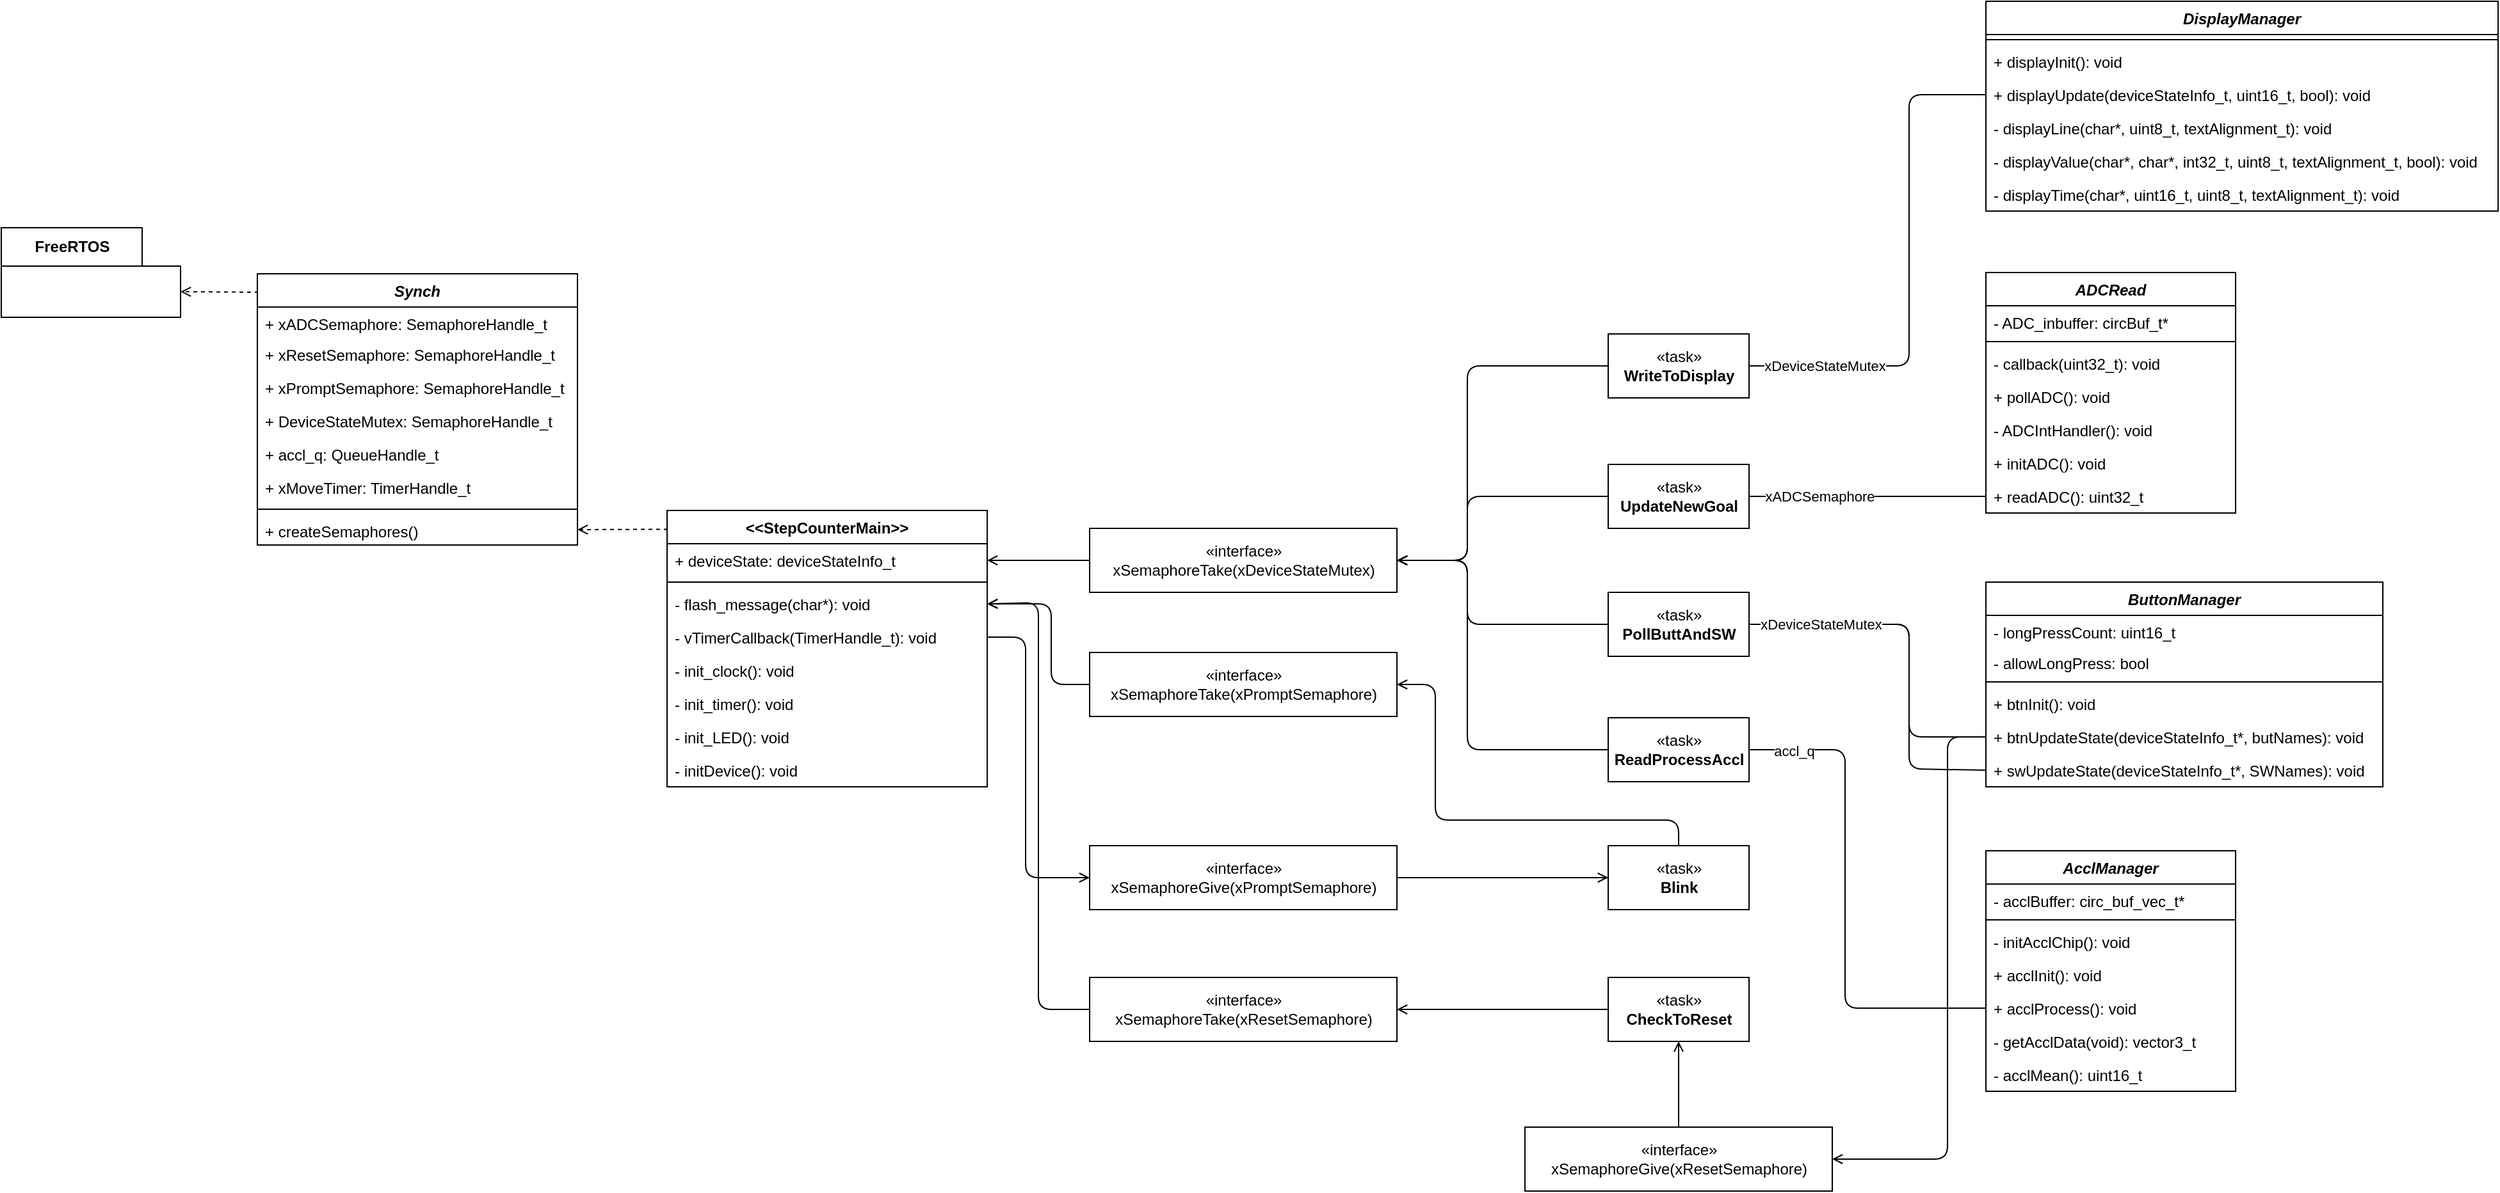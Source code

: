 <mxfile>
    <diagram id="vUVDIGcgVSN1QwOj0Q1G" name="Page-1">
        <mxGraphModel dx="4381" dy="945" grid="0" gridSize="10" guides="1" tooltips="1" connect="1" arrows="1" fold="1" page="0" pageScale="1" pageWidth="850" pageHeight="1100" background="none" math="0" shadow="0">
            <root>
                <mxCell id="0"/>
                <mxCell id="1" parent="0"/>
                <mxCell id="13" style="edgeStyle=none;html=1;dashed=1;entryX=0;entryY=0;entryDx=140;entryDy=50;entryPerimeter=0;exitX=0.004;exitY=0.068;exitDx=0;exitDy=0;endArrow=open;endFill=0;exitPerimeter=0;" edge="1" parent="1" source="2" target="15">
                    <mxGeometry relative="1" as="geometry">
                        <mxPoint x="-1165" y="546" as="targetPoint"/>
                    </mxGeometry>
                </mxCell>
                <mxCell id="2" value="Synch" style="swimlane;fontStyle=3;align=center;verticalAlign=top;childLayout=stackLayout;horizontal=1;startSize=26;horizontalStack=0;resizeParent=1;resizeParentMax=0;resizeLast=0;collapsible=1;marginBottom=0;" parent="1" vertex="1">
                    <mxGeometry x="-1440" y="313" width="250" height="212" as="geometry"/>
                </mxCell>
                <mxCell id="3" value="+ xADCSemaphore: SemaphoreHandle_t" style="text;strokeColor=none;fillColor=none;align=left;verticalAlign=top;spacingLeft=4;spacingRight=4;overflow=hidden;rotatable=0;points=[[0,0.5],[1,0.5]];portConstraint=eastwest;" parent="2" vertex="1">
                    <mxGeometry y="26" width="250" height="24" as="geometry"/>
                </mxCell>
                <mxCell id="8" value="+ xResetSemaphore: SemaphoreHandle_t" style="text;strokeColor=none;fillColor=none;align=left;verticalAlign=top;spacingLeft=4;spacingRight=4;overflow=hidden;rotatable=0;points=[[0,0.5],[1,0.5]];portConstraint=eastwest;" vertex="1" parent="2">
                    <mxGeometry y="50" width="250" height="26" as="geometry"/>
                </mxCell>
                <mxCell id="9" value="+ xPromptSemaphore: SemaphoreHandle_t" style="text;strokeColor=none;fillColor=none;align=left;verticalAlign=top;spacingLeft=4;spacingRight=4;overflow=hidden;rotatable=0;points=[[0,0.5],[1,0.5]];portConstraint=eastwest;" vertex="1" parent="2">
                    <mxGeometry y="76" width="250" height="26" as="geometry"/>
                </mxCell>
                <mxCell id="10" value="+ DeviceStateMutex: SemaphoreHandle_t" style="text;strokeColor=none;fillColor=none;align=left;verticalAlign=top;spacingLeft=4;spacingRight=4;overflow=hidden;rotatable=0;points=[[0,0.5],[1,0.5]];portConstraint=eastwest;" vertex="1" parent="2">
                    <mxGeometry y="102" width="250" height="26" as="geometry"/>
                </mxCell>
                <mxCell id="11" value="+ accl_q: QueueHandle_t" style="text;strokeColor=none;fillColor=none;align=left;verticalAlign=top;spacingLeft=4;spacingRight=4;overflow=hidden;rotatable=0;points=[[0,0.5],[1,0.5]];portConstraint=eastwest;" vertex="1" parent="2">
                    <mxGeometry y="128" width="250" height="26" as="geometry"/>
                </mxCell>
                <mxCell id="12" value="+ xMoveTimer: TimerHandle_t" style="text;strokeColor=none;fillColor=none;align=left;verticalAlign=top;spacingLeft=4;spacingRight=4;overflow=hidden;rotatable=0;points=[[0,0.5],[1,0.5]];portConstraint=eastwest;" vertex="1" parent="2">
                    <mxGeometry y="154" width="250" height="26" as="geometry"/>
                </mxCell>
                <mxCell id="4" value="" style="line;strokeWidth=1;fillColor=none;align=left;verticalAlign=middle;spacingTop=-1;spacingLeft=3;spacingRight=3;rotatable=0;labelPosition=right;points=[];portConstraint=eastwest;strokeColor=inherit;" parent="2" vertex="1">
                    <mxGeometry y="180" width="250" height="8" as="geometry"/>
                </mxCell>
                <mxCell id="5" value="+ createSemaphores()" style="text;strokeColor=none;fillColor=none;align=left;verticalAlign=top;spacingLeft=4;spacingRight=4;overflow=hidden;rotatable=0;points=[[0,0.5],[1,0.5]];portConstraint=eastwest;" parent="2" vertex="1">
                    <mxGeometry y="188" width="250" height="24" as="geometry"/>
                </mxCell>
                <mxCell id="15" value="FreeRTOS" style="shape=folder;fontStyle=1;tabWidth=110;tabHeight=30;tabPosition=left;html=1;boundedLbl=1;labelInHeader=1;container=1;collapsible=0;" vertex="1" parent="1">
                    <mxGeometry x="-1640" y="277" width="140" height="70" as="geometry"/>
                </mxCell>
                <mxCell id="16" value="" style="html=1;strokeColor=none;resizeWidth=1;resizeHeight=1;fillColor=none;part=1;connectable=0;allowArrows=0;deletable=0;" vertex="1" parent="15">
                    <mxGeometry width="140" height="49" relative="1" as="geometry">
                        <mxPoint y="30" as="offset"/>
                    </mxGeometry>
                </mxCell>
                <mxCell id="94" style="edgeStyle=none;sketch=0;html=1;endArrow=open;endFill=0;dashed=1;exitX=0.002;exitY=0.068;exitDx=0;exitDy=0;exitPerimeter=0;entryX=1;entryY=0.5;entryDx=0;entryDy=0;" edge="1" parent="1" source="82" target="5">
                    <mxGeometry relative="1" as="geometry">
                        <mxPoint x="-1170" y="550" as="targetPoint"/>
                    </mxGeometry>
                </mxCell>
                <mxCell id="82" value="&lt;&lt;StepCounterMain&gt;&gt;" style="swimlane;fontStyle=1;align=center;verticalAlign=top;childLayout=stackLayout;horizontal=1;startSize=26;horizontalStack=0;resizeParent=1;resizeParentMax=0;resizeLast=0;collapsible=1;marginBottom=0;" vertex="1" parent="1">
                    <mxGeometry x="-1120" y="498" width="250" height="216" as="geometry"/>
                </mxCell>
                <mxCell id="92" value="+ deviceState: deviceStateInfo_t" style="text;strokeColor=none;fillColor=none;align=left;verticalAlign=top;spacingLeft=4;spacingRight=4;overflow=hidden;rotatable=0;points=[[0,0.5],[1,0.5]];portConstraint=eastwest;rounded=0;" vertex="1" parent="82">
                    <mxGeometry y="26" width="250" height="26" as="geometry"/>
                </mxCell>
                <mxCell id="89" value="" style="line;strokeWidth=1;fillColor=none;align=left;verticalAlign=middle;spacingTop=-1;spacingLeft=3;spacingRight=3;rotatable=0;labelPosition=right;points=[];portConstraint=eastwest;strokeColor=inherit;" vertex="1" parent="82">
                    <mxGeometry y="52" width="250" height="8" as="geometry"/>
                </mxCell>
                <mxCell id="91" value="- flash_message(char*): void" style="text;strokeColor=none;fillColor=none;align=left;verticalAlign=top;spacingLeft=4;spacingRight=4;overflow=hidden;rotatable=0;points=[[0,0.5],[1,0.5]];portConstraint=eastwest;rounded=0;" vertex="1" parent="82">
                    <mxGeometry y="60" width="250" height="26" as="geometry"/>
                </mxCell>
                <mxCell id="81" value="- vTimerCallback(TimerHandle_t): void" style="text;strokeColor=none;fillColor=none;align=left;verticalAlign=top;spacingLeft=4;spacingRight=4;overflow=hidden;rotatable=0;points=[[0,0.5],[1,0.5]];portConstraint=eastwest;rounded=0;" vertex="1" parent="82">
                    <mxGeometry y="86" width="250" height="26" as="geometry"/>
                </mxCell>
                <mxCell id="93" value="- init_clock(): void" style="text;strokeColor=none;fillColor=none;align=left;verticalAlign=top;spacingLeft=4;spacingRight=4;overflow=hidden;rotatable=0;points=[[0,0.5],[1,0.5]];portConstraint=eastwest;rounded=0;" vertex="1" parent="82">
                    <mxGeometry y="112" width="250" height="26" as="geometry"/>
                </mxCell>
                <mxCell id="95" value="- init_timer(): void&#10;" style="text;strokeColor=none;fillColor=none;align=left;verticalAlign=top;spacingLeft=4;spacingRight=4;overflow=hidden;rotatable=0;points=[[0,0.5],[1,0.5]];portConstraint=eastwest;rounded=0;" vertex="1" parent="82">
                    <mxGeometry y="138" width="250" height="26" as="geometry"/>
                </mxCell>
                <mxCell id="96" value="- init_LED(): void" style="text;strokeColor=none;fillColor=none;align=left;verticalAlign=top;spacingLeft=4;spacingRight=4;overflow=hidden;rotatable=0;points=[[0,0.5],[1,0.5]];portConstraint=eastwest;rounded=0;" vertex="1" parent="82">
                    <mxGeometry y="164" width="250" height="26" as="geometry"/>
                </mxCell>
                <mxCell id="97" value="- initDevice(): void" style="text;strokeColor=none;fillColor=none;align=left;verticalAlign=top;spacingLeft=4;spacingRight=4;overflow=hidden;rotatable=0;points=[[0,0.5],[1,0.5]];portConstraint=eastwest;rounded=0;" vertex="1" parent="82">
                    <mxGeometry y="190" width="250" height="26" as="geometry"/>
                </mxCell>
                <mxCell id="142" style="edgeStyle=none;sketch=0;html=1;entryX=1;entryY=0.5;entryDx=0;entryDy=0;endArrow=open;endFill=0;exitX=0;exitY=0.5;exitDx=0;exitDy=0;" edge="1" parent="1" source="250" target="91">
                    <mxGeometry relative="1" as="geometry">
                        <Array as="points">
                            <mxPoint x="-830" y="888"/>
                            <mxPoint x="-830" y="570"/>
                        </Array>
                    </mxGeometry>
                </mxCell>
                <mxCell id="253" style="edgeStyle=none;sketch=0;html=1;entryX=1;entryY=0.5;entryDx=0;entryDy=0;endArrow=open;endFill=0;" edge="1" parent="1" source="99" target="250">
                    <mxGeometry relative="1" as="geometry"/>
                </mxCell>
                <mxCell id="99" value="«task»&lt;br&gt;&lt;b&gt;CheckToReset&lt;/b&gt;" style="html=1;rounded=0;fillColor=none;" vertex="1" parent="1">
                    <mxGeometry x="-385" y="863" width="110" height="50" as="geometry"/>
                </mxCell>
                <mxCell id="192" style="edgeStyle=none;sketch=0;html=1;entryX=1;entryY=0.5;entryDx=0;entryDy=0;endArrow=open;endFill=0;exitX=0;exitY=0.5;exitDx=0;exitDy=0;" edge="1" parent="1" source="254" target="91">
                    <mxGeometry relative="1" as="geometry">
                        <Array as="points">
                            <mxPoint x="-820" y="634"/>
                            <mxPoint x="-820" y="571"/>
                        </Array>
                    </mxGeometry>
                </mxCell>
                <mxCell id="255" style="edgeStyle=none;sketch=0;html=1;entryX=1;entryY=0.5;entryDx=0;entryDy=0;endArrow=open;endFill=0;exitX=0.5;exitY=0;exitDx=0;exitDy=0;" edge="1" parent="1" source="100" target="254">
                    <mxGeometry relative="1" as="geometry">
                        <mxPoint x="-390" y="785" as="sourcePoint"/>
                        <Array as="points">
                            <mxPoint x="-330" y="740"/>
                            <mxPoint x="-520" y="740"/>
                            <mxPoint x="-520" y="634"/>
                        </Array>
                    </mxGeometry>
                </mxCell>
                <mxCell id="100" value="«task»&lt;br&gt;&lt;b&gt;Blink&lt;/b&gt;" style="html=1;rounded=0;fillColor=none;" vertex="1" parent="1">
                    <mxGeometry x="-385" y="760" width="110" height="50" as="geometry"/>
                </mxCell>
                <mxCell id="208" style="edgeStyle=none;sketch=0;html=1;entryX=0;entryY=0.5;entryDx=0;entryDy=0;endArrow=none;endFill=0;exitX=1;exitY=0.5;exitDx=0;exitDy=0;" edge="1" parent="1" source="101" target="204">
                    <mxGeometry relative="1" as="geometry">
                        <Array as="points">
                            <mxPoint x="-150" y="385"/>
                            <mxPoint x="-150" y="173"/>
                        </Array>
                    </mxGeometry>
                </mxCell>
                <mxCell id="248" value="xDeviceStateMutex" style="edgeLabel;html=1;align=center;verticalAlign=middle;resizable=0;points=[];" vertex="1" connectable="0" parent="208">
                    <mxGeometry x="-0.827" y="1" relative="1" as="geometry">
                        <mxPoint x="24" y="1" as="offset"/>
                    </mxGeometry>
                </mxCell>
                <mxCell id="242" style="edgeStyle=none;sketch=0;html=1;entryX=1;entryY=0.5;entryDx=0;entryDy=0;endArrow=open;endFill=0;exitX=0;exitY=0.5;exitDx=0;exitDy=0;" edge="1" parent="1" source="101" target="240">
                    <mxGeometry relative="1" as="geometry">
                        <Array as="points">
                            <mxPoint x="-495" y="385"/>
                            <mxPoint x="-495" y="537"/>
                        </Array>
                    </mxGeometry>
                </mxCell>
                <mxCell id="259" style="edgeStyle=none;sketch=0;html=1;entryX=1;entryY=0.5;entryDx=0;entryDy=0;endArrow=open;endFill=0;exitX=0;exitY=0.5;exitDx=0;exitDy=0;" edge="1" parent="1" source="219" target="258">
                    <mxGeometry relative="1" as="geometry">
                        <mxPoint x="-266" y="335" as="sourcePoint"/>
                        <Array as="points">
                            <mxPoint x="-120" y="675"/>
                            <mxPoint x="-120" y="1005"/>
                        </Array>
                    </mxGeometry>
                </mxCell>
                <mxCell id="101" value="«task»&lt;br&gt;&lt;b&gt;WriteToDisplay&lt;/b&gt;" style="html=1;rounded=0;fillColor=none;" vertex="1" parent="1">
                    <mxGeometry x="-385" y="360" width="110" height="50" as="geometry"/>
                </mxCell>
                <mxCell id="237" style="edgeStyle=none;sketch=0;html=1;entryX=0;entryY=0.5;entryDx=0;entryDy=0;endArrow=none;endFill=0;exitX=1;exitY=0.5;exitDx=0;exitDy=0;" edge="1" parent="1" source="102" target="236">
                    <mxGeometry relative="1" as="geometry"/>
                </mxCell>
                <mxCell id="238" value="xADCSemaphore" style="edgeLabel;html=1;align=center;verticalAlign=middle;resizable=0;points=[];" vertex="1" connectable="0" parent="237">
                    <mxGeometry x="-0.148" y="1" relative="1" as="geometry">
                        <mxPoint x="-24" y="1" as="offset"/>
                    </mxGeometry>
                </mxCell>
                <mxCell id="243" style="edgeStyle=none;sketch=0;html=1;entryX=1;entryY=0.5;entryDx=0;entryDy=0;endArrow=open;endFill=0;exitX=0;exitY=0.5;exitDx=0;exitDy=0;" edge="1" parent="1" source="102" target="240">
                    <mxGeometry relative="1" as="geometry">
                        <Array as="points">
                            <mxPoint x="-495" y="487"/>
                            <mxPoint x="-495" y="537"/>
                        </Array>
                    </mxGeometry>
                </mxCell>
                <mxCell id="102" value="«task»&lt;br&gt;&lt;b&gt;UpdateNewGoal&lt;/b&gt;" style="html=1;rounded=0;fillColor=none;" vertex="1" parent="1">
                    <mxGeometry x="-385" y="462" width="110" height="50" as="geometry"/>
                </mxCell>
                <mxCell id="221" style="edgeStyle=none;sketch=0;html=1;endArrow=none;endFill=0;entryX=0;entryY=0.5;entryDx=0;entryDy=0;exitX=1;exitY=0.5;exitDx=0;exitDy=0;" edge="1" parent="1" source="106" target="219">
                    <mxGeometry relative="1" as="geometry">
                        <mxPoint x="-300" y="1390" as="targetPoint"/>
                        <Array as="points">
                            <mxPoint x="-150" y="587"/>
                            <mxPoint x="-150" y="675"/>
                        </Array>
                    </mxGeometry>
                </mxCell>
                <mxCell id="222" style="edgeStyle=none;sketch=0;html=1;entryX=0;entryY=0.5;entryDx=0;entryDy=0;endArrow=none;endFill=0;exitX=1;exitY=0.5;exitDx=0;exitDy=0;" edge="1" parent="1" source="106" target="220">
                    <mxGeometry relative="1" as="geometry">
                        <Array as="points">
                            <mxPoint x="-150" y="587"/>
                            <mxPoint x="-150" y="700"/>
                        </Array>
                    </mxGeometry>
                </mxCell>
                <mxCell id="247" value="xDeviceStateMutex" style="edgeLabel;html=1;align=center;verticalAlign=middle;resizable=0;points=[];" vertex="1" connectable="0" parent="222">
                    <mxGeometry x="-0.741" relative="1" as="geometry">
                        <mxPoint x="17" as="offset"/>
                    </mxGeometry>
                </mxCell>
                <mxCell id="244" style="edgeStyle=none;sketch=0;html=1;entryX=1;entryY=0.5;entryDx=0;entryDy=0;endArrow=open;endFill=0;exitX=0;exitY=0.5;exitDx=0;exitDy=0;" edge="1" parent="1" source="106" target="240">
                    <mxGeometry relative="1" as="geometry">
                        <Array as="points">
                            <mxPoint x="-495" y="587"/>
                            <mxPoint x="-495" y="537"/>
                        </Array>
                    </mxGeometry>
                </mxCell>
                <mxCell id="106" value="«task»&lt;br&gt;&lt;b&gt;PollButtAndSW&lt;/b&gt;" style="html=1;rounded=0;fillColor=none;" vertex="1" parent="1">
                    <mxGeometry x="-385" y="562" width="110" height="50" as="geometry"/>
                </mxCell>
                <mxCell id="245" style="edgeStyle=none;sketch=0;html=1;endArrow=open;endFill=0;entryX=1;entryY=0.5;entryDx=0;entryDy=0;exitX=0;exitY=0.5;exitDx=0;exitDy=0;" edge="1" parent="1" source="107" target="240">
                    <mxGeometry relative="1" as="geometry">
                        <mxPoint x="-475.0" y="540" as="targetPoint"/>
                        <Array as="points">
                            <mxPoint x="-495" y="685"/>
                            <mxPoint x="-495" y="537"/>
                        </Array>
                    </mxGeometry>
                </mxCell>
                <mxCell id="107" value="«task»&lt;br&gt;&lt;b&gt;ReadProcessAccl&lt;/b&gt;" style="html=1;rounded=0;fillColor=none;" vertex="1" parent="1">
                    <mxGeometry x="-385" y="660" width="110" height="50" as="geometry"/>
                </mxCell>
                <mxCell id="157" style="edgeStyle=none;sketch=0;html=1;entryX=0;entryY=0.5;entryDx=0;entryDy=0;endArrow=open;endFill=0;exitX=1;exitY=0.5;exitDx=0;exitDy=0;" edge="1" parent="1" source="81" target="256">
                    <mxGeometry relative="1" as="geometry">
                        <Array as="points">
                            <mxPoint x="-840" y="597"/>
                            <mxPoint x="-840" y="785"/>
                        </Array>
                    </mxGeometry>
                </mxCell>
                <mxCell id="169" value="AcclManager" style="swimlane;fontStyle=3;align=center;verticalAlign=top;childLayout=stackLayout;horizontal=1;startSize=26;horizontalStack=0;resizeParent=1;resizeParentMax=0;resizeLast=0;collapsible=1;marginBottom=0;" vertex="1" parent="1">
                    <mxGeometry x="-90.0" y="764" width="195" height="188" as="geometry"/>
                </mxCell>
                <mxCell id="170" value="- acclBuffer: circ_buf_vec_t*" style="text;strokeColor=none;fillColor=none;align=left;verticalAlign=top;spacingLeft=4;spacingRight=4;overflow=hidden;rotatable=0;points=[[0,0.5],[1,0.5]];portConstraint=eastwest;" vertex="1" parent="169">
                    <mxGeometry y="26" width="195" height="24" as="geometry"/>
                </mxCell>
                <mxCell id="176" value="" style="line;strokeWidth=1;fillColor=none;align=left;verticalAlign=middle;spacingTop=-1;spacingLeft=3;spacingRight=3;rotatable=0;labelPosition=right;points=[];portConstraint=eastwest;strokeColor=inherit;" vertex="1" parent="169">
                    <mxGeometry y="50" width="195" height="8" as="geometry"/>
                </mxCell>
                <mxCell id="177" value="- initAcclChip(): void" style="text;strokeColor=none;fillColor=none;align=left;verticalAlign=top;spacingLeft=4;spacingRight=4;overflow=hidden;rotatable=0;points=[[0,0.5],[1,0.5]];portConstraint=eastwest;" vertex="1" parent="169">
                    <mxGeometry y="58" width="195" height="26" as="geometry"/>
                </mxCell>
                <mxCell id="178" value="+ acclInit(): void" style="text;strokeColor=none;fillColor=none;align=left;verticalAlign=top;spacingLeft=4;spacingRight=4;overflow=hidden;rotatable=0;points=[[0,0.5],[1,0.5]];portConstraint=eastwest;rounded=0;" vertex="1" parent="169">
                    <mxGeometry y="84" width="195" height="26" as="geometry"/>
                </mxCell>
                <mxCell id="179" value="+ acclProcess(): void" style="text;strokeColor=none;fillColor=none;align=left;verticalAlign=top;spacingLeft=4;spacingRight=4;overflow=hidden;rotatable=0;points=[[0,0.5],[1,0.5]];portConstraint=eastwest;rounded=0;" vertex="1" parent="169">
                    <mxGeometry y="110" width="195" height="26" as="geometry"/>
                </mxCell>
                <mxCell id="180" value="- getAcclData(void): vector3_t" style="text;strokeColor=none;fillColor=none;align=left;verticalAlign=top;spacingLeft=4;spacingRight=4;overflow=hidden;rotatable=0;points=[[0,0.5],[1,0.5]];portConstraint=eastwest;rounded=0;" vertex="1" parent="169">
                    <mxGeometry y="136" width="195" height="26" as="geometry"/>
                </mxCell>
                <mxCell id="181" value="- acclMean(): uint16_t" style="text;strokeColor=none;fillColor=none;align=left;verticalAlign=top;spacingLeft=4;spacingRight=4;overflow=hidden;rotatable=0;points=[[0,0.5],[1,0.5]];portConstraint=eastwest;rounded=0;" vertex="1" parent="169">
                    <mxGeometry y="162" width="195" height="26" as="geometry"/>
                </mxCell>
                <mxCell id="187" style="edgeStyle=none;sketch=0;html=1;entryX=1;entryY=0.5;entryDx=0;entryDy=0;endArrow=none;endFill=0;exitX=0;exitY=0.5;exitDx=0;exitDy=0;" edge="1" parent="1" source="179" target="107">
                    <mxGeometry relative="1" as="geometry">
                        <Array as="points">
                            <mxPoint x="-200" y="887"/>
                            <mxPoint x="-200" y="685"/>
                        </Array>
                    </mxGeometry>
                </mxCell>
                <mxCell id="189" value="accl_q" style="edgeLabel;html=1;align=center;verticalAlign=middle;resizable=0;points=[];" vertex="1" connectable="0" parent="187">
                    <mxGeometry x="0.114" relative="1" as="geometry">
                        <mxPoint x="-40" y="-96" as="offset"/>
                    </mxGeometry>
                </mxCell>
                <mxCell id="196" value="DisplayManager" style="swimlane;fontStyle=3;align=center;verticalAlign=top;childLayout=stackLayout;horizontal=1;startSize=26;horizontalStack=0;resizeParent=1;resizeParentMax=0;resizeLast=0;collapsible=1;marginBottom=0;" vertex="1" parent="1">
                    <mxGeometry x="-90.0" y="100" width="400" height="164" as="geometry"/>
                </mxCell>
                <mxCell id="198" value="" style="line;strokeWidth=1;fillColor=none;align=left;verticalAlign=middle;spacingTop=-1;spacingLeft=3;spacingRight=3;rotatable=0;labelPosition=right;points=[];portConstraint=eastwest;strokeColor=inherit;" vertex="1" parent="196">
                    <mxGeometry y="26" width="400" height="8" as="geometry"/>
                </mxCell>
                <mxCell id="199" value="+ displayInit(): void" style="text;strokeColor=none;fillColor=none;align=left;verticalAlign=top;spacingLeft=4;spacingRight=4;overflow=hidden;rotatable=0;points=[[0,0.5],[1,0.5]];portConstraint=eastwest;" vertex="1" parent="196">
                    <mxGeometry y="34" width="400" height="26" as="geometry"/>
                </mxCell>
                <mxCell id="204" value="+ displayUpdate(deviceStateInfo_t, uint16_t, bool): void" style="text;strokeColor=none;fillColor=none;align=left;verticalAlign=top;spacingLeft=4;spacingRight=4;overflow=hidden;rotatable=0;points=[[0,0.5],[1,0.5]];portConstraint=eastwest;rounded=0;" vertex="1" parent="196">
                    <mxGeometry y="60" width="400" height="26" as="geometry"/>
                </mxCell>
                <mxCell id="205" value="- displayLine(char*, uint8_t, textAlignment_t): void" style="text;strokeColor=none;fillColor=none;align=left;verticalAlign=top;spacingLeft=4;spacingRight=4;overflow=hidden;rotatable=0;points=[[0,0.5],[1,0.5]];portConstraint=eastwest;rounded=0;" vertex="1" parent="196">
                    <mxGeometry y="86" width="400" height="26" as="geometry"/>
                </mxCell>
                <mxCell id="206" value="- displayValue(char*, char*, int32_t, uint8_t, textAlignment_t, bool): void" style="text;strokeColor=none;fillColor=none;align=left;verticalAlign=top;spacingLeft=4;spacingRight=4;overflow=hidden;rotatable=0;points=[[0,0.5],[1,0.5]];portConstraint=eastwest;rounded=0;" vertex="1" parent="196">
                    <mxGeometry y="112" width="400" height="26" as="geometry"/>
                </mxCell>
                <mxCell id="207" value="- displayTime(char*, uint16_t, uint8_t, textAlignment_t): void" style="text;strokeColor=none;fillColor=none;align=left;verticalAlign=top;spacingLeft=4;spacingRight=4;overflow=hidden;rotatable=0;points=[[0,0.5],[1,0.5]];portConstraint=eastwest;rounded=0;" vertex="1" parent="196">
                    <mxGeometry y="138" width="400" height="26" as="geometry"/>
                </mxCell>
                <mxCell id="210" value="ButtonManager" style="swimlane;fontStyle=3;align=center;verticalAlign=top;childLayout=stackLayout;horizontal=1;startSize=26;horizontalStack=0;resizeParent=1;resizeParentMax=0;resizeLast=0;collapsible=1;marginBottom=0;" vertex="1" parent="1">
                    <mxGeometry x="-90.0" y="554" width="310" height="160" as="geometry"/>
                </mxCell>
                <mxCell id="211" value="- longPressCount: uint16_t" style="text;strokeColor=none;fillColor=none;align=left;verticalAlign=top;spacingLeft=4;spacingRight=4;overflow=hidden;rotatable=0;points=[[0,0.5],[1,0.5]];portConstraint=eastwest;" vertex="1" parent="210">
                    <mxGeometry y="26" width="310" height="24" as="geometry"/>
                </mxCell>
                <mxCell id="218" value="- allowLongPress: bool" style="text;strokeColor=none;fillColor=none;align=left;verticalAlign=top;spacingLeft=4;spacingRight=4;overflow=hidden;rotatable=0;points=[[0,0.5],[1,0.5]];portConstraint=eastwest;" vertex="1" parent="210">
                    <mxGeometry y="50" width="310" height="24" as="geometry"/>
                </mxCell>
                <mxCell id="212" value="" style="line;strokeWidth=1;fillColor=none;align=left;verticalAlign=middle;spacingTop=-1;spacingLeft=3;spacingRight=3;rotatable=0;labelPosition=right;points=[];portConstraint=eastwest;strokeColor=inherit;" vertex="1" parent="210">
                    <mxGeometry y="74" width="310" height="8" as="geometry"/>
                </mxCell>
                <mxCell id="217" value="+ btnInit(): void" style="text;strokeColor=none;fillColor=none;align=left;verticalAlign=top;spacingLeft=4;spacingRight=4;overflow=hidden;rotatable=0;points=[[0,0.5],[1,0.5]];portConstraint=eastwest;rounded=0;" vertex="1" parent="210">
                    <mxGeometry y="82" width="310" height="26" as="geometry"/>
                </mxCell>
                <mxCell id="219" value="+ btnUpdateState(deviceStateInfo_t*, butNames): void" style="text;strokeColor=none;fillColor=none;align=left;verticalAlign=top;spacingLeft=4;spacingRight=4;overflow=hidden;rotatable=0;points=[[0,0.5],[1,0.5]];portConstraint=eastwest;rounded=0;" vertex="1" parent="210">
                    <mxGeometry y="108" width="310" height="26" as="geometry"/>
                </mxCell>
                <mxCell id="220" value="+ swUpdateState(deviceStateInfo_t*, SWNames): void" style="text;strokeColor=none;fillColor=none;align=left;verticalAlign=top;spacingLeft=4;spacingRight=4;overflow=hidden;rotatable=0;points=[[0,0.5],[1,0.5]];portConstraint=eastwest;rounded=0;" vertex="1" parent="210">
                    <mxGeometry y="134" width="310" height="26" as="geometry"/>
                </mxCell>
                <mxCell id="225" value="ADCRead" style="swimlane;fontStyle=3;align=center;verticalAlign=top;childLayout=stackLayout;horizontal=1;startSize=26;horizontalStack=0;resizeParent=1;resizeParentMax=0;resizeLast=0;collapsible=1;marginBottom=0;" vertex="1" parent="1">
                    <mxGeometry x="-90.0" y="312" width="195" height="188" as="geometry"/>
                </mxCell>
                <mxCell id="226" value="- ADC_inbuffer: circBuf_t*" style="text;strokeColor=none;fillColor=none;align=left;verticalAlign=top;spacingLeft=4;spacingRight=4;overflow=hidden;rotatable=0;points=[[0,0.5],[1,0.5]];portConstraint=eastwest;" vertex="1" parent="225">
                    <mxGeometry y="26" width="195" height="24" as="geometry"/>
                </mxCell>
                <mxCell id="227" value="" style="line;strokeWidth=1;fillColor=none;align=left;verticalAlign=middle;spacingTop=-1;spacingLeft=3;spacingRight=3;rotatable=0;labelPosition=right;points=[];portConstraint=eastwest;strokeColor=inherit;" vertex="1" parent="225">
                    <mxGeometry y="50" width="195" height="8" as="geometry"/>
                </mxCell>
                <mxCell id="232" value="- callback(uint32_t): void" style="text;strokeColor=none;fillColor=none;align=left;verticalAlign=top;spacingLeft=4;spacingRight=4;overflow=hidden;rotatable=0;points=[[0,0.5],[1,0.5]];portConstraint=eastwest;rounded=0;" vertex="1" parent="225">
                    <mxGeometry y="58" width="195" height="26" as="geometry"/>
                </mxCell>
                <mxCell id="233" value="+ pollADC(): void" style="text;strokeColor=none;fillColor=none;align=left;verticalAlign=top;spacingLeft=4;spacingRight=4;overflow=hidden;rotatable=0;points=[[0,0.5],[1,0.5]];portConstraint=eastwest;rounded=0;" vertex="1" parent="225">
                    <mxGeometry y="84" width="195" height="26" as="geometry"/>
                </mxCell>
                <mxCell id="234" value="- ADCIntHandler(): void" style="text;strokeColor=none;fillColor=none;align=left;verticalAlign=top;spacingLeft=4;spacingRight=4;overflow=hidden;rotatable=0;points=[[0,0.5],[1,0.5]];portConstraint=eastwest;rounded=0;" vertex="1" parent="225">
                    <mxGeometry y="110" width="195" height="26" as="geometry"/>
                </mxCell>
                <mxCell id="235" value="+ initADC(): void" style="text;strokeColor=none;fillColor=none;align=left;verticalAlign=top;spacingLeft=4;spacingRight=4;overflow=hidden;rotatable=0;points=[[0,0.5],[1,0.5]];portConstraint=eastwest;rounded=0;" vertex="1" parent="225">
                    <mxGeometry y="136" width="195" height="26" as="geometry"/>
                </mxCell>
                <mxCell id="236" value="+ readADC(): uint32_t" style="text;strokeColor=none;fillColor=none;align=left;verticalAlign=top;spacingLeft=4;spacingRight=4;overflow=hidden;rotatable=0;points=[[0,0.5],[1,0.5]];portConstraint=eastwest;rounded=0;" vertex="1" parent="225">
                    <mxGeometry y="162" width="195" height="26" as="geometry"/>
                </mxCell>
                <mxCell id="249" style="edgeStyle=none;sketch=0;html=1;entryX=1;entryY=0.5;entryDx=0;entryDy=0;endArrow=open;endFill=0;exitX=0;exitY=0.5;exitDx=0;exitDy=0;" edge="1" parent="1" source="240" target="92">
                    <mxGeometry relative="1" as="geometry"/>
                </mxCell>
                <mxCell id="240" value="«interface»&lt;br&gt;xSemaphoreTake(xDeviceStateMutex)" style="html=1;rounded=0;fillColor=none;" vertex="1" parent="1">
                    <mxGeometry x="-790" y="512" width="240" height="50" as="geometry"/>
                </mxCell>
                <mxCell id="250" value="«interface»&lt;br&gt;xSemaphoreTake(xResetSemaphore)" style="html=1;rounded=0;fillColor=none;" vertex="1" parent="1">
                    <mxGeometry x="-790" y="863" width="240" height="50" as="geometry"/>
                </mxCell>
                <mxCell id="254" value="«interface»&lt;br&gt;xSemaphoreTake(xPromptSemaphore)" style="html=1;rounded=0;fillColor=none;" vertex="1" parent="1">
                    <mxGeometry x="-790" y="609" width="240" height="50" as="geometry"/>
                </mxCell>
                <mxCell id="257" style="edgeStyle=none;sketch=0;html=1;entryX=0;entryY=0.5;entryDx=0;entryDy=0;endArrow=open;endFill=0;" edge="1" parent="1" source="256" target="100">
                    <mxGeometry relative="1" as="geometry"/>
                </mxCell>
                <mxCell id="256" value="«interface»&lt;br&gt;xSemaphoreGive(xPromptSemaphore)" style="html=1;rounded=0;fillColor=none;" vertex="1" parent="1">
                    <mxGeometry x="-790" y="760" width="240" height="50" as="geometry"/>
                </mxCell>
                <mxCell id="260" style="edgeStyle=none;sketch=0;html=1;entryX=0.5;entryY=1;entryDx=0;entryDy=0;endArrow=open;endFill=0;" edge="1" parent="1" source="258" target="99">
                    <mxGeometry relative="1" as="geometry"/>
                </mxCell>
                <mxCell id="258" value="«interface»&lt;br&gt;xSemaphoreGive(xResetSemaphore)" style="html=1;rounded=0;fillColor=none;" vertex="1" parent="1">
                    <mxGeometry x="-450" y="980" width="240" height="50" as="geometry"/>
                </mxCell>
            </root>
        </mxGraphModel>
    </diagram>
</mxfile>
